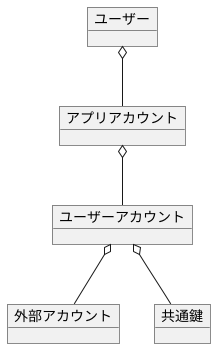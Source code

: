 @startuml ドメインモデル

object ユーザー
object アプリアカウント
object ユーザーアカウント
object 外部アカウント
object 共通鍵

ユーザー o-- アプリアカウント
アプリアカウント o-- ユーザーアカウント
ユーザーアカウント o-- 共通鍵
ユーザーアカウント o-- 外部アカウント
@enduml